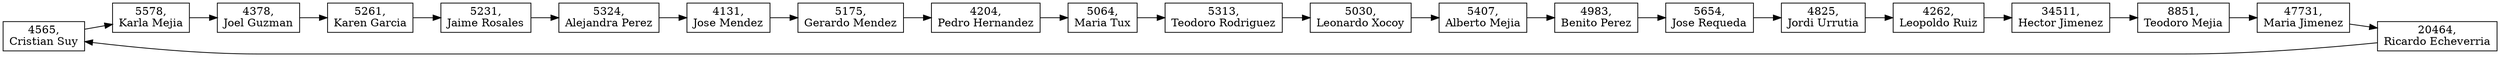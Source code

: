 digraph lista{
rankdir=LR;
node[shape = record];
nodo0[label="4565,
Cristian Suy", shape=box];
nodo1[label="5578,
Karla Mejia", shape=box];
nodo2[label="4378,
Joel Guzman", shape=box];
nodo3[label="5261,
Karen Garcia", shape=box];
nodo4[label="5231,
Jaime Rosales", shape=box];
nodo5[label="5324,
Alejandra Perez", shape=box];
nodo6[label="4131,
Jose Mendez", shape=box];
nodo7[label="5175,
Gerardo Mendez", shape=box];
nodo8[label="4204,
Pedro Hernandez", shape=box];
nodo9[label="5064,
Maria Tux", shape=box];
nodo10[label="5313,
Teodoro Rodriguez", shape=box];
nodo11[label="5030,
Leonardo Xocoy", shape=box];
nodo12[label="5407,
Alberto Mejia", shape=box];
nodo13[label="4983,
Benito Perez", shape=box];
nodo14[label="5654,
Jose Requeda", shape=box];
nodo15[label="4825,
Jordi Urrutia", shape=box];
nodo16[label="4262,
Leopoldo Ruiz", shape=box];
nodo17[label="34511,
Hector Jimenez", shape=box];
nodo18[label="8851,
Teodoro Mejia", shape=box];
nodo19[label="47731,
Maria Jimenez", shape=box];
nodo20[label="20464,
Ricardo Echeverria", shape=box];
nodo0->nodo1;
nodo1->nodo2;
nodo2->nodo3;
nodo3->nodo4;
nodo4->nodo5;
nodo5->nodo6;
nodo6->nodo7;
nodo7->nodo8;
nodo8->nodo9;
nodo9->nodo10;
nodo10->nodo11;
nodo11->nodo12;
nodo12->nodo13;
nodo13->nodo14;
nodo14->nodo15;
nodo15->nodo16;
nodo16->nodo17;
nodo17->nodo18;
nodo18->nodo19;
nodo19->nodo20;
nodo20->nodo0;
}